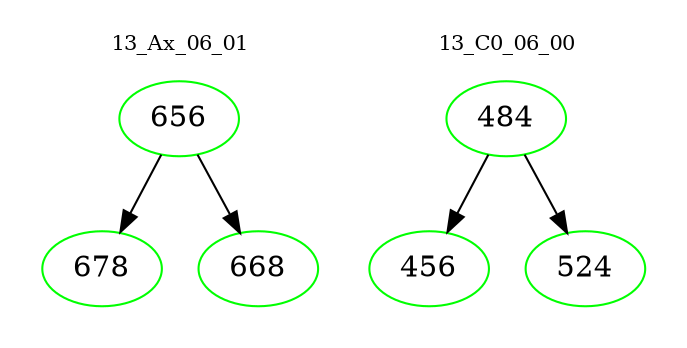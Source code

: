 digraph{
subgraph cluster_0 {
color = white
label = "13_Ax_06_01";
fontsize=10;
T0_656 [label="656", color="green"]
T0_656 -> T0_678 [color="black"]
T0_678 [label="678", color="green"]
T0_656 -> T0_668 [color="black"]
T0_668 [label="668", color="green"]
}
subgraph cluster_1 {
color = white
label = "13_C0_06_00";
fontsize=10;
T1_484 [label="484", color="green"]
T1_484 -> T1_456 [color="black"]
T1_456 [label="456", color="green"]
T1_484 -> T1_524 [color="black"]
T1_524 [label="524", color="green"]
}
}
